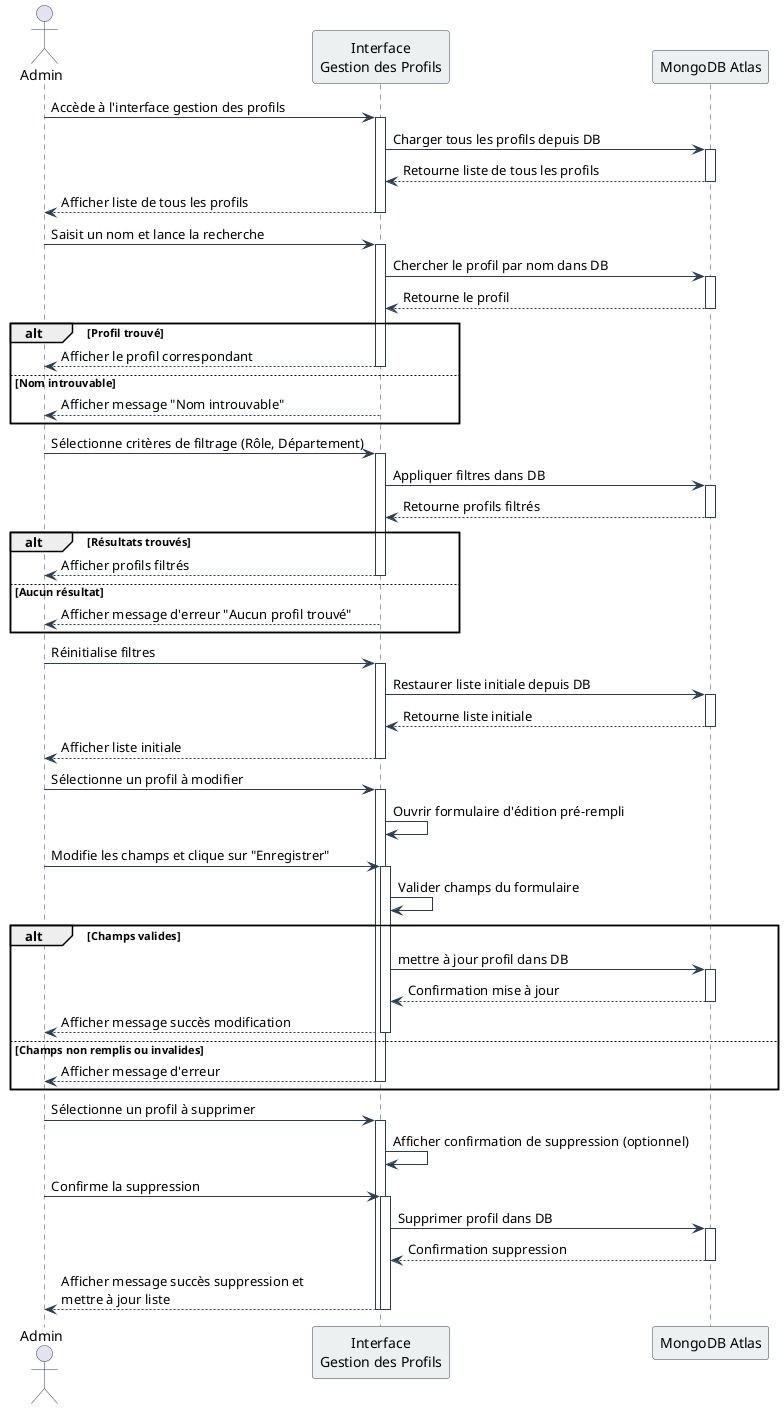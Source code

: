 @startuml Gestion des Profils par l'Admin

skinparam sequence {
    ArrowColor #2C3E50
    ActorBorderColor #2C3E50
    LifeLineBorderColor #2C3E50
    ParticipantBorderColor #2C3E50
    ParticipantBackgroundColor #ECF0F1
    BoxBorderColor #2C3E50
    BoxBackgroundColor #ECF0F1
}

actor Admin as A
participant "Interface\nGestion des Profils" as ProfileUI
participant "MongoDB Atlas" as DB


A -> ProfileUI : Accède à l'interface gestion des profils
activate ProfileUI

ProfileUI -> DB : Charger tous les profils depuis DB
activate DB
DB --> ProfileUI : Retourne liste de tous les profils
deactivate DB

ProfileUI --> A : Afficher liste de tous les profils
deactivate ProfileUI

A -> ProfileUI : Saisit un nom et lance la recherche
activate ProfileUI

ProfileUI -> DB : Chercher le profil par nom dans DB
activate DB
DB --> ProfileUI : Retourne le profil
deactivate DB

alt Profil trouvé

ProfileUI --> A : Afficher le profil correspondant
deactivate ProfileUI

else Nom introuvable

ProfileUI --> A : Afficher message "Nom introuvable"
deactivate ProfileUI

end

A -> ProfileUI : Sélectionne critères de filtrage (Rôle, Département)
activate ProfileUI

ProfileUI -> DB : Appliquer filtres dans DB
activate DB
DB --> ProfileUI : Retourne profils filtrés
deactivate DB

alt Résultats trouvés

ProfileUI --> A : Afficher profils filtrés
deactivate ProfileUI

else Aucun résultat

ProfileUI --> A : Afficher message d'erreur "Aucun profil trouvé"
deactivate ProfileUI

end

A -> ProfileUI : Réinitialise filtres
activate ProfileUI

ProfileUI -> DB : Restaurer liste initiale depuis DB
activate DB
DB --> ProfileUI : Retourne liste initiale
deactivate DB

ProfileUI --> A : Afficher liste initiale
deactivate ProfileUI


A -> ProfileUI : Sélectionne un profil à modifier
activate ProfileUI

ProfileUI -> ProfileUI : Ouvrir formulaire d'édition pré-rempli

A -> ProfileUI : Modifie les champs et clique sur "Enregistrer"
activate ProfileUI

ProfileUI -> ProfileUI : Valider champs du formulaire

alt Champs valides

ProfileUI -> DB : mettre à jour profil dans DB
activate DB
DB --> ProfileUI : Confirmation mise à jour
deactivate DB

ProfileUI --> A : Afficher message succès modification
deactivate ProfileUI

else Champs non remplis ou invalides

ProfileUI --> A : Afficher message d'erreur 
deactivate ProfileUI

end


A -> ProfileUI : Sélectionne un profil à supprimer
activate ProfileUI

ProfileUI -> ProfileUI : Afficher confirmation de suppression (optionnel)

A -> ProfileUI : Confirme la suppression
activate ProfileUI

ProfileUI -> DB : Supprimer profil dans DB
activate DB
DB --> ProfileUI : Confirmation suppression
deactivate DB

ProfileUI --> A : Afficher message succès suppression et\nmettre à jour liste
deactivate ProfileUI

@enduml 